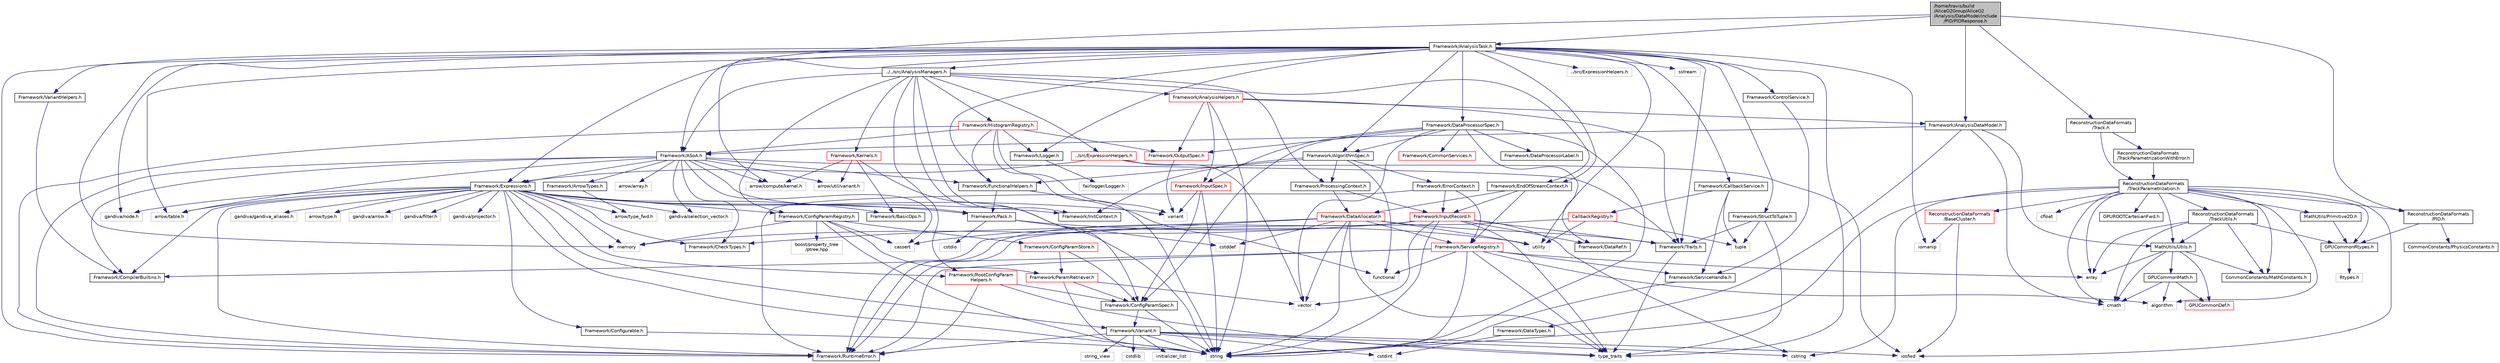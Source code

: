 digraph "/home/travis/build/AliceO2Group/AliceO2/Analysis/DataModel/include/PID/PIDResponse.h"
{
 // INTERACTIVE_SVG=YES
  bgcolor="transparent";
  edge [fontname="Helvetica",fontsize="10",labelfontname="Helvetica",labelfontsize="10"];
  node [fontname="Helvetica",fontsize="10",shape=record];
  Node0 [label="/home/travis/build\l/AliceO2Group/AliceO2\l/Analysis/DataModel/include\l/PID/PIDResponse.h",height=0.2,width=0.4,color="black", fillcolor="grey75", style="filled", fontcolor="black"];
  Node0 -> Node1 [color="midnightblue",fontsize="10",style="solid",fontname="Helvetica"];
  Node1 [label="Framework/ASoA.h",height=0.2,width=0.4,color="black",URL="$de/d33/ASoA_8h.html"];
  Node1 -> Node2 [color="midnightblue",fontsize="10",style="solid",fontname="Helvetica"];
  Node2 [label="Framework/Pack.h",height=0.2,width=0.4,color="black",URL="$dd/dce/Pack_8h.html"];
  Node2 -> Node3 [color="midnightblue",fontsize="10",style="solid",fontname="Helvetica"];
  Node3 [label="cstddef",height=0.2,width=0.4,color="grey75"];
  Node2 -> Node4 [color="midnightblue",fontsize="10",style="solid",fontname="Helvetica"];
  Node4 [label="utility",height=0.2,width=0.4,color="grey75"];
  Node2 -> Node5 [color="midnightblue",fontsize="10",style="solid",fontname="Helvetica"];
  Node5 [label="cstdio",height=0.2,width=0.4,color="grey75"];
  Node1 -> Node6 [color="midnightblue",fontsize="10",style="solid",fontname="Helvetica"];
  Node6 [label="Framework/CheckTypes.h",height=0.2,width=0.4,color="black",URL="$d1/d00/CheckTypes_8h.html"];
  Node1 -> Node7 [color="midnightblue",fontsize="10",style="solid",fontname="Helvetica"];
  Node7 [label="Framework/FunctionalHelpers.h",height=0.2,width=0.4,color="black",URL="$de/d9b/FunctionalHelpers_8h.html"];
  Node7 -> Node2 [color="midnightblue",fontsize="10",style="solid",fontname="Helvetica"];
  Node7 -> Node8 [color="midnightblue",fontsize="10",style="solid",fontname="Helvetica"];
  Node8 [label="functional",height=0.2,width=0.4,color="grey75"];
  Node1 -> Node9 [color="midnightblue",fontsize="10",style="solid",fontname="Helvetica"];
  Node9 [label="Framework/CompilerBuiltins.h",height=0.2,width=0.4,color="black",URL="$d9/de8/CompilerBuiltins_8h.html"];
  Node1 -> Node10 [color="midnightblue",fontsize="10",style="solid",fontname="Helvetica"];
  Node10 [label="Framework/Traits.h",height=0.2,width=0.4,color="black",URL="$db/d31/Traits_8h.html"];
  Node10 -> Node11 [color="midnightblue",fontsize="10",style="solid",fontname="Helvetica"];
  Node11 [label="type_traits",height=0.2,width=0.4,color="grey75"];
  Node1 -> Node12 [color="midnightblue",fontsize="10",style="solid",fontname="Helvetica"];
  Node12 [label="Framework/Expressions.h",height=0.2,width=0.4,color="black",URL="$d0/d91/Expressions_8h.html"];
  Node12 -> Node13 [color="midnightblue",fontsize="10",style="solid",fontname="Helvetica"];
  Node13 [label="Framework/BasicOps.h",height=0.2,width=0.4,color="black",URL="$dd/dc2/BasicOps_8h.html"];
  Node12 -> Node9 [color="midnightblue",fontsize="10",style="solid",fontname="Helvetica"];
  Node12 -> Node2 [color="midnightblue",fontsize="10",style="solid",fontname="Helvetica"];
  Node12 -> Node6 [color="midnightblue",fontsize="10",style="solid",fontname="Helvetica"];
  Node12 -> Node14 [color="midnightblue",fontsize="10",style="solid",fontname="Helvetica"];
  Node14 [label="Framework/Configurable.h",height=0.2,width=0.4,color="black",URL="$d9/dff/Configurable_8h.html"];
  Node14 -> Node15 [color="midnightblue",fontsize="10",style="solid",fontname="Helvetica"];
  Node15 [label="string",height=0.2,width=0.4,color="grey75"];
  Node12 -> Node16 [color="midnightblue",fontsize="10",style="solid",fontname="Helvetica"];
  Node16 [label="Framework/Variant.h",height=0.2,width=0.4,color="black",URL="$de/d56/Variant_8h.html"];
  Node16 -> Node17 [color="midnightblue",fontsize="10",style="solid",fontname="Helvetica"];
  Node17 [label="Framework/RuntimeError.h",height=0.2,width=0.4,color="black",URL="$d1/d76/RuntimeError_8h.html"];
  Node16 -> Node11 [color="midnightblue",fontsize="10",style="solid",fontname="Helvetica"];
  Node16 -> Node18 [color="midnightblue",fontsize="10",style="solid",fontname="Helvetica"];
  Node18 [label="cstring",height=0.2,width=0.4,color="grey75"];
  Node16 -> Node19 [color="midnightblue",fontsize="10",style="solid",fontname="Helvetica"];
  Node19 [label="cstdint",height=0.2,width=0.4,color="grey75"];
  Node16 -> Node20 [color="midnightblue",fontsize="10",style="solid",fontname="Helvetica"];
  Node20 [label="cstdlib",height=0.2,width=0.4,color="grey75"];
  Node16 -> Node21 [color="midnightblue",fontsize="10",style="solid",fontname="Helvetica"];
  Node21 [label="iosfwd",height=0.2,width=0.4,color="grey75"];
  Node16 -> Node22 [color="midnightblue",fontsize="10",style="solid",fontname="Helvetica"];
  Node22 [label="initializer_list",height=0.2,width=0.4,color="grey75"];
  Node16 -> Node23 [color="midnightblue",fontsize="10",style="solid",fontname="Helvetica"];
  Node23 [label="string_view",height=0.2,width=0.4,color="grey75"];
  Node16 -> Node15 [color="midnightblue",fontsize="10",style="solid",fontname="Helvetica"];
  Node12 -> Node24 [color="midnightblue",fontsize="10",style="solid",fontname="Helvetica"];
  Node24 [label="Framework/InitContext.h",height=0.2,width=0.4,color="black",URL="$d4/d2b/InitContext_8h.html"];
  Node12 -> Node25 [color="midnightblue",fontsize="10",style="solid",fontname="Helvetica"];
  Node25 [label="Framework/ConfigParamRegistry.h",height=0.2,width=0.4,color="black",URL="$de/dc6/ConfigParamRegistry_8h.html"];
  Node25 -> Node26 [color="midnightblue",fontsize="10",style="solid",fontname="Helvetica"];
  Node26 [label="Framework/ParamRetriever.h",height=0.2,width=0.4,color="red",URL="$df/d72/ParamRetriever_8h.html"];
  Node26 -> Node27 [color="midnightblue",fontsize="10",style="solid",fontname="Helvetica"];
  Node27 [label="Framework/ConfigParamSpec.h",height=0.2,width=0.4,color="black",URL="$d0/d1c/ConfigParamSpec_8h.html"];
  Node27 -> Node16 [color="midnightblue",fontsize="10",style="solid",fontname="Helvetica"];
  Node27 -> Node15 [color="midnightblue",fontsize="10",style="solid",fontname="Helvetica"];
  Node26 -> Node15 [color="midnightblue",fontsize="10",style="solid",fontname="Helvetica"];
  Node26 -> Node29 [color="midnightblue",fontsize="10",style="solid",fontname="Helvetica"];
  Node29 [label="vector",height=0.2,width=0.4,color="grey75"];
  Node25 -> Node30 [color="midnightblue",fontsize="10",style="solid",fontname="Helvetica"];
  Node30 [label="Framework/ConfigParamStore.h",height=0.2,width=0.4,color="red",URL="$dd/daf/ConfigParamStore_8h.html"];
  Node30 -> Node26 [color="midnightblue",fontsize="10",style="solid",fontname="Helvetica"];
  Node30 -> Node27 [color="midnightblue",fontsize="10",style="solid",fontname="Helvetica"];
  Node25 -> Node31 [color="midnightblue",fontsize="10",style="solid",fontname="Helvetica"];
  Node31 [label="boost/property_tree\l/ptree.hpp",height=0.2,width=0.4,color="grey75"];
  Node25 -> Node32 [color="midnightblue",fontsize="10",style="solid",fontname="Helvetica"];
  Node32 [label="memory",height=0.2,width=0.4,color="grey75"];
  Node25 -> Node15 [color="midnightblue",fontsize="10",style="solid",fontname="Helvetica"];
  Node25 -> Node33 [color="midnightblue",fontsize="10",style="solid",fontname="Helvetica"];
  Node33 [label="cassert",height=0.2,width=0.4,color="grey75"];
  Node12 -> Node34 [color="midnightblue",fontsize="10",style="solid",fontname="Helvetica"];
  Node34 [label="Framework/RootConfigParam\lHelpers.h",height=0.2,width=0.4,color="red",URL="$da/d88/RootConfigParamHelpers_8h.html"];
  Node34 -> Node27 [color="midnightblue",fontsize="10",style="solid",fontname="Helvetica"];
  Node34 -> Node17 [color="midnightblue",fontsize="10",style="solid",fontname="Helvetica"];
  Node34 -> Node11 [color="midnightblue",fontsize="10",style="solid",fontname="Helvetica"];
  Node12 -> Node17 [color="midnightblue",fontsize="10",style="solid",fontname="Helvetica"];
  Node12 -> Node37 [color="midnightblue",fontsize="10",style="solid",fontname="Helvetica"];
  Node37 [label="arrow/type_fwd.h",height=0.2,width=0.4,color="grey75"];
  Node12 -> Node38 [color="midnightblue",fontsize="10",style="solid",fontname="Helvetica"];
  Node38 [label="gandiva/gandiva_aliases.h",height=0.2,width=0.4,color="grey75"];
  Node12 -> Node39 [color="midnightblue",fontsize="10",style="solid",fontname="Helvetica"];
  Node39 [label="arrow/type.h",height=0.2,width=0.4,color="grey75"];
  Node12 -> Node40 [color="midnightblue",fontsize="10",style="solid",fontname="Helvetica"];
  Node40 [label="gandiva/arrow.h",height=0.2,width=0.4,color="grey75"];
  Node12 -> Node41 [color="midnightblue",fontsize="10",style="solid",fontname="Helvetica"];
  Node41 [label="arrow/table.h",height=0.2,width=0.4,color="grey75"];
  Node12 -> Node42 [color="midnightblue",fontsize="10",style="solid",fontname="Helvetica"];
  Node42 [label="gandiva/selection_vector.h",height=0.2,width=0.4,color="grey75"];
  Node12 -> Node43 [color="midnightblue",fontsize="10",style="solid",fontname="Helvetica"];
  Node43 [label="gandiva/node.h",height=0.2,width=0.4,color="grey75"];
  Node12 -> Node44 [color="midnightblue",fontsize="10",style="solid",fontname="Helvetica"];
  Node44 [label="gandiva/filter.h",height=0.2,width=0.4,color="grey75"];
  Node12 -> Node45 [color="midnightblue",fontsize="10",style="solid",fontname="Helvetica"];
  Node45 [label="gandiva/projector.h",height=0.2,width=0.4,color="grey75"];
  Node12 -> Node46 [color="midnightblue",fontsize="10",style="solid",fontname="Helvetica"];
  Node46 [label="variant",height=0.2,width=0.4,color="grey75"];
  Node12 -> Node15 [color="midnightblue",fontsize="10",style="solid",fontname="Helvetica"];
  Node12 -> Node32 [color="midnightblue",fontsize="10",style="solid",fontname="Helvetica"];
  Node1 -> Node47 [color="midnightblue",fontsize="10",style="solid",fontname="Helvetica"];
  Node47 [label="Framework/ArrowTypes.h",height=0.2,width=0.4,color="black",URL="$d4/de7/ArrowTypes_8h.html"];
  Node47 -> Node37 [color="midnightblue",fontsize="10",style="solid",fontname="Helvetica"];
  Node1 -> Node17 [color="midnightblue",fontsize="10",style="solid",fontname="Helvetica"];
  Node1 -> Node41 [color="midnightblue",fontsize="10",style="solid",fontname="Helvetica"];
  Node1 -> Node48 [color="midnightblue",fontsize="10",style="solid",fontname="Helvetica"];
  Node48 [label="arrow/array.h",height=0.2,width=0.4,color="grey75"];
  Node1 -> Node49 [color="midnightblue",fontsize="10",style="solid",fontname="Helvetica"];
  Node49 [label="arrow/util/variant.h",height=0.2,width=0.4,color="grey75"];
  Node1 -> Node50 [color="midnightblue",fontsize="10",style="solid",fontname="Helvetica"];
  Node50 [label="arrow/compute/kernel.h",height=0.2,width=0.4,color="grey75"];
  Node1 -> Node42 [color="midnightblue",fontsize="10",style="solid",fontname="Helvetica"];
  Node1 -> Node33 [color="midnightblue",fontsize="10",style="solid",fontname="Helvetica"];
  Node0 -> Node51 [color="midnightblue",fontsize="10",style="solid",fontname="Helvetica"];
  Node51 [label="Framework/AnalysisTask.h",height=0.2,width=0.4,color="black",URL="$d6/d57/AnalysisTask_8h.html"];
  Node51 -> Node52 [color="midnightblue",fontsize="10",style="solid",fontname="Helvetica"];
  Node52 [label="../../src/AnalysisManagers.h",height=0.2,width=0.4,color="black",URL="$df/db8/AnalysisManagers_8h.html"];
  Node52 -> Node53 [color="midnightblue",fontsize="10",style="solid",fontname="Helvetica"];
  Node53 [label="Framework/AnalysisHelpers.h",height=0.2,width=0.4,color="red",URL="$db/d34/AnalysisHelpers_8h.html"];
  Node53 -> Node10 [color="midnightblue",fontsize="10",style="solid",fontname="Helvetica"];
  Node53 -> Node64 [color="midnightblue",fontsize="10",style="solid",fontname="Helvetica"];
  Node64 [label="Framework/AnalysisDataModel.h",height=0.2,width=0.4,color="black",URL="$d2/d8c/AnalysisDataModel_8h.html"];
  Node64 -> Node1 [color="midnightblue",fontsize="10",style="solid",fontname="Helvetica"];
  Node64 -> Node65 [color="midnightblue",fontsize="10",style="solid",fontname="Helvetica"];
  Node65 [label="MathUtils/Utils.h",height=0.2,width=0.4,color="black",URL="$d9/d52/Common_2MathUtils_2include_2MathUtils_2Utils_8h.html"];
  Node65 -> Node66 [color="midnightblue",fontsize="10",style="solid",fontname="Helvetica"];
  Node66 [label="array",height=0.2,width=0.4,color="grey75"];
  Node65 -> Node67 [color="midnightblue",fontsize="10",style="solid",fontname="Helvetica"];
  Node67 [label="cmath",height=0.2,width=0.4,color="grey75"];
  Node65 -> Node68 [color="midnightblue",fontsize="10",style="solid",fontname="Helvetica"];
  Node68 [label="GPUCommonDef.h",height=0.2,width=0.4,color="red",URL="$df/d21/GPUCommonDef_8h.html"];
  Node65 -> Node71 [color="midnightblue",fontsize="10",style="solid",fontname="Helvetica"];
  Node71 [label="GPUCommonMath.h",height=0.2,width=0.4,color="black",URL="$d6/da2/GPUCommonMath_8h.html"];
  Node71 -> Node68 [color="midnightblue",fontsize="10",style="solid",fontname="Helvetica"];
  Node71 -> Node67 [color="midnightblue",fontsize="10",style="solid",fontname="Helvetica"];
  Node71 -> Node72 [color="midnightblue",fontsize="10",style="solid",fontname="Helvetica"];
  Node72 [label="algorithm",height=0.2,width=0.4,color="grey75"];
  Node65 -> Node73 [color="midnightblue",fontsize="10",style="solid",fontname="Helvetica"];
  Node73 [label="CommonConstants/MathConstants.h",height=0.2,width=0.4,color="black",URL="$d6/d84/MathConstants_8h.html",tooltip="useful math constants "];
  Node64 -> Node67 [color="midnightblue",fontsize="10",style="solid",fontname="Helvetica"];
  Node64 -> Node74 [color="midnightblue",fontsize="10",style="solid",fontname="Helvetica"];
  Node74 [label="Framework/DataTypes.h",height=0.2,width=0.4,color="black",URL="$d2/d12/DataTypes_8h.html"];
  Node74 -> Node19 [color="midnightblue",fontsize="10",style="solid",fontname="Helvetica"];
  Node53 -> Node75 [color="midnightblue",fontsize="10",style="solid",fontname="Helvetica"];
  Node75 [label="Framework/OutputSpec.h",height=0.2,width=0.4,color="red",URL="$db/d2d/OutputSpec_8h.html"];
  Node75 -> Node46 [color="midnightblue",fontsize="10",style="solid",fontname="Helvetica"];
  Node53 -> Node95 [color="midnightblue",fontsize="10",style="solid",fontname="Helvetica"];
  Node95 [label="Framework/InputSpec.h",height=0.2,width=0.4,color="red",URL="$d5/d3f/InputSpec_8h.html"];
  Node95 -> Node27 [color="midnightblue",fontsize="10",style="solid",fontname="Helvetica"];
  Node95 -> Node15 [color="midnightblue",fontsize="10",style="solid",fontname="Helvetica"];
  Node95 -> Node46 [color="midnightblue",fontsize="10",style="solid",fontname="Helvetica"];
  Node53 -> Node15 [color="midnightblue",fontsize="10",style="solid",fontname="Helvetica"];
  Node52 -> Node105 [color="midnightblue",fontsize="10",style="solid",fontname="Helvetica"];
  Node105 [label="Framework/Kernels.h",height=0.2,width=0.4,color="red",URL="$d0/d92/Kernels_8h.html"];
  Node105 -> Node13 [color="midnightblue",fontsize="10",style="solid",fontname="Helvetica"];
  Node105 -> Node50 [color="midnightblue",fontsize="10",style="solid",fontname="Helvetica"];
  Node105 -> Node49 [color="midnightblue",fontsize="10",style="solid",fontname="Helvetica"];
  Node105 -> Node15 [color="midnightblue",fontsize="10",style="solid",fontname="Helvetica"];
  Node52 -> Node1 [color="midnightblue",fontsize="10",style="solid",fontname="Helvetica"];
  Node52 -> Node107 [color="midnightblue",fontsize="10",style="solid",fontname="Helvetica"];
  Node107 [label="Framework/ProcessingContext.h",height=0.2,width=0.4,color="black",URL="$de/d6a/ProcessingContext_8h.html"];
  Node107 -> Node108 [color="midnightblue",fontsize="10",style="solid",fontname="Helvetica"];
  Node108 [label="Framework/InputRecord.h",height=0.2,width=0.4,color="red",URL="$d6/d5c/InputRecord_8h.html"];
  Node108 -> Node109 [color="midnightblue",fontsize="10",style="solid",fontname="Helvetica"];
  Node109 [label="Framework/DataRef.h",height=0.2,width=0.4,color="black",URL="$d5/dfb/DataRef_8h.html"];
  Node108 -> Node10 [color="midnightblue",fontsize="10",style="solid",fontname="Helvetica"];
  Node108 -> Node17 [color="midnightblue",fontsize="10",style="solid",fontname="Helvetica"];
  Node108 -> Node15 [color="midnightblue",fontsize="10",style="solid",fontname="Helvetica"];
  Node108 -> Node29 [color="midnightblue",fontsize="10",style="solid",fontname="Helvetica"];
  Node108 -> Node18 [color="midnightblue",fontsize="10",style="solid",fontname="Helvetica"];
  Node108 -> Node33 [color="midnightblue",fontsize="10",style="solid",fontname="Helvetica"];
  Node108 -> Node32 [color="midnightblue",fontsize="10",style="solid",fontname="Helvetica"];
  Node108 -> Node11 [color="midnightblue",fontsize="10",style="solid",fontname="Helvetica"];
  Node107 -> Node146 [color="midnightblue",fontsize="10",style="solid",fontname="Helvetica"];
  Node146 [label="Framework/DataAllocator.h",height=0.2,width=0.4,color="red",URL="$d1/d28/DataAllocator_8h.html"];
  Node146 -> Node10 [color="midnightblue",fontsize="10",style="solid",fontname="Helvetica"];
  Node146 -> Node6 [color="midnightblue",fontsize="10",style="solid",fontname="Helvetica"];
  Node146 -> Node158 [color="midnightblue",fontsize="10",style="solid",fontname="Helvetica"];
  Node158 [label="Framework/ServiceRegistry.h",height=0.2,width=0.4,color="red",URL="$d8/d17/ServiceRegistry_8h.html"];
  Node158 -> Node159 [color="midnightblue",fontsize="10",style="solid",fontname="Helvetica"];
  Node159 [label="Framework/ServiceHandle.h",height=0.2,width=0.4,color="black",URL="$d3/d28/ServiceHandle_8h.html"];
  Node159 -> Node15 [color="midnightblue",fontsize="10",style="solid",fontname="Helvetica"];
  Node158 -> Node9 [color="midnightblue",fontsize="10",style="solid",fontname="Helvetica"];
  Node158 -> Node17 [color="midnightblue",fontsize="10",style="solid",fontname="Helvetica"];
  Node158 -> Node72 [color="midnightblue",fontsize="10",style="solid",fontname="Helvetica"];
  Node158 -> Node66 [color="midnightblue",fontsize="10",style="solid",fontname="Helvetica"];
  Node158 -> Node8 [color="midnightblue",fontsize="10",style="solid",fontname="Helvetica"];
  Node158 -> Node15 [color="midnightblue",fontsize="10",style="solid",fontname="Helvetica"];
  Node158 -> Node11 [color="midnightblue",fontsize="10",style="solid",fontname="Helvetica"];
  Node146 -> Node17 [color="midnightblue",fontsize="10",style="solid",fontname="Helvetica"];
  Node146 -> Node29 [color="midnightblue",fontsize="10",style="solid",fontname="Helvetica"];
  Node146 -> Node15 [color="midnightblue",fontsize="10",style="solid",fontname="Helvetica"];
  Node146 -> Node4 [color="midnightblue",fontsize="10",style="solid",fontname="Helvetica"];
  Node146 -> Node11 [color="midnightblue",fontsize="10",style="solid",fontname="Helvetica"];
  Node146 -> Node3 [color="midnightblue",fontsize="10",style="solid",fontname="Helvetica"];
  Node52 -> Node166 [color="midnightblue",fontsize="10",style="solid",fontname="Helvetica"];
  Node166 [label="Framework/EndOfStreamContext.h",height=0.2,width=0.4,color="black",URL="$d0/d77/EndOfStreamContext_8h.html"];
  Node166 -> Node108 [color="midnightblue",fontsize="10",style="solid",fontname="Helvetica"];
  Node166 -> Node158 [color="midnightblue",fontsize="10",style="solid",fontname="Helvetica"];
  Node166 -> Node146 [color="midnightblue",fontsize="10",style="solid",fontname="Helvetica"];
  Node52 -> Node167 [color="midnightblue",fontsize="10",style="solid",fontname="Helvetica"];
  Node167 [label="Framework/HistogramRegistry.h",height=0.2,width=0.4,color="red",URL="$da/dd6/HistogramRegistry_8h.html"];
  Node167 -> Node1 [color="midnightblue",fontsize="10",style="solid",fontname="Helvetica"];
  Node167 -> Node7 [color="midnightblue",fontsize="10",style="solid",fontname="Helvetica"];
  Node167 -> Node168 [color="midnightblue",fontsize="10",style="solid",fontname="Helvetica"];
  Node168 [label="Framework/Logger.h",height=0.2,width=0.4,color="black",URL="$dd/da4/Logger_8h.html"];
  Node168 -> Node169 [color="midnightblue",fontsize="10",style="solid",fontname="Helvetica"];
  Node169 [label="fairlogger/Logger.h",height=0.2,width=0.4,color="grey75"];
  Node167 -> Node75 [color="midnightblue",fontsize="10",style="solid",fontname="Helvetica"];
  Node167 -> Node17 [color="midnightblue",fontsize="10",style="solid",fontname="Helvetica"];
  Node167 -> Node15 [color="midnightblue",fontsize="10",style="solid",fontname="Helvetica"];
  Node167 -> Node46 [color="midnightblue",fontsize="10",style="solid",fontname="Helvetica"];
  Node52 -> Node27 [color="midnightblue",fontsize="10",style="solid",fontname="Helvetica"];
  Node52 -> Node25 [color="midnightblue",fontsize="10",style="solid",fontname="Helvetica"];
  Node52 -> Node24 [color="midnightblue",fontsize="10",style="solid",fontname="Helvetica"];
  Node52 -> Node34 [color="midnightblue",fontsize="10",style="solid",fontname="Helvetica"];
  Node52 -> Node179 [color="midnightblue",fontsize="10",style="solid",fontname="Helvetica"];
  Node179 [label="../src/ExpressionHelpers.h",height=0.2,width=0.4,color="red",URL="$d1/d83/ExpressionHelpers_8h.html"];
  Node179 -> Node12 [color="midnightblue",fontsize="10",style="solid",fontname="Helvetica"];
  Node179 -> Node29 [color="midnightblue",fontsize="10",style="solid",fontname="Helvetica"];
  Node179 -> Node21 [color="midnightblue",fontsize="10",style="solid",fontname="Helvetica"];
  Node51 -> Node181 [color="midnightblue",fontsize="10",style="solid",fontname="Helvetica"];
  Node181 [label="Framework/AlgorithmSpec.h",height=0.2,width=0.4,color="black",URL="$d0/d14/AlgorithmSpec_8h.html"];
  Node181 -> Node107 [color="midnightblue",fontsize="10",style="solid",fontname="Helvetica"];
  Node181 -> Node182 [color="midnightblue",fontsize="10",style="solid",fontname="Helvetica"];
  Node182 [label="Framework/ErrorContext.h",height=0.2,width=0.4,color="black",URL="$d7/dad/ErrorContext_8h.html"];
  Node182 -> Node108 [color="midnightblue",fontsize="10",style="solid",fontname="Helvetica"];
  Node182 -> Node158 [color="midnightblue",fontsize="10",style="solid",fontname="Helvetica"];
  Node182 -> Node17 [color="midnightblue",fontsize="10",style="solid",fontname="Helvetica"];
  Node181 -> Node24 [color="midnightblue",fontsize="10",style="solid",fontname="Helvetica"];
  Node181 -> Node7 [color="midnightblue",fontsize="10",style="solid",fontname="Helvetica"];
  Node181 -> Node8 [color="midnightblue",fontsize="10",style="solid",fontname="Helvetica"];
  Node51 -> Node183 [color="midnightblue",fontsize="10",style="solid",fontname="Helvetica"];
  Node183 [label="Framework/CallbackService.h",height=0.2,width=0.4,color="black",URL="$d9/d7f/CallbackService_8h.html"];
  Node183 -> Node184 [color="midnightblue",fontsize="10",style="solid",fontname="Helvetica"];
  Node184 [label="CallbackRegistry.h",height=0.2,width=0.4,color="red",URL="$d7/d3e/CallbackRegistry_8h.html",tooltip="A generic registry for callbacks. "];
  Node184 -> Node17 [color="midnightblue",fontsize="10",style="solid",fontname="Helvetica"];
  Node184 -> Node56 [color="midnightblue",fontsize="10",style="solid",fontname="Helvetica"];
  Node56 [label="tuple",height=0.2,width=0.4,color="grey75"];
  Node184 -> Node4 [color="midnightblue",fontsize="10",style="solid",fontname="Helvetica"];
  Node183 -> Node159 [color="midnightblue",fontsize="10",style="solid",fontname="Helvetica"];
  Node183 -> Node56 [color="midnightblue",fontsize="10",style="solid",fontname="Helvetica"];
  Node51 -> Node185 [color="midnightblue",fontsize="10",style="solid",fontname="Helvetica"];
  Node185 [label="Framework/ControlService.h",height=0.2,width=0.4,color="black",URL="$d2/d43/ControlService_8h.html"];
  Node185 -> Node159 [color="midnightblue",fontsize="10",style="solid",fontname="Helvetica"];
  Node51 -> Node186 [color="midnightblue",fontsize="10",style="solid",fontname="Helvetica"];
  Node186 [label="Framework/DataProcessorSpec.h",height=0.2,width=0.4,color="black",URL="$d0/df4/DataProcessorSpec_8h.html"];
  Node186 -> Node181 [color="midnightblue",fontsize="10",style="solid",fontname="Helvetica"];
  Node186 -> Node27 [color="midnightblue",fontsize="10",style="solid",fontname="Helvetica"];
  Node186 -> Node187 [color="midnightblue",fontsize="10",style="solid",fontname="Helvetica"];
  Node187 [label="Framework/DataProcessorLabel.h",height=0.2,width=0.4,color="black",URL="$d1/df2/DataProcessorLabel_8h.html"];
  Node186 -> Node109 [color="midnightblue",fontsize="10",style="solid",fontname="Helvetica"];
  Node186 -> Node95 [color="midnightblue",fontsize="10",style="solid",fontname="Helvetica"];
  Node186 -> Node75 [color="midnightblue",fontsize="10",style="solid",fontname="Helvetica"];
  Node186 -> Node188 [color="midnightblue",fontsize="10",style="solid",fontname="Helvetica"];
  Node188 [label="Framework/CommonServices.h",height=0.2,width=0.4,color="red",URL="$d8/d02/CommonServices_8h.html"];
  Node186 -> Node15 [color="midnightblue",fontsize="10",style="solid",fontname="Helvetica"];
  Node186 -> Node29 [color="midnightblue",fontsize="10",style="solid",fontname="Helvetica"];
  Node51 -> Node12 [color="midnightblue",fontsize="10",style="solid",fontname="Helvetica"];
  Node51 -> Node189 [color="midnightblue",fontsize="10",style="solid",fontname="Helvetica"];
  Node189 [label="../src/ExpressionHelpers.h",height=0.2,width=0.4,color="grey75"];
  Node51 -> Node166 [color="midnightblue",fontsize="10",style="solid",fontname="Helvetica"];
  Node51 -> Node168 [color="midnightblue",fontsize="10",style="solid",fontname="Helvetica"];
  Node51 -> Node55 [color="midnightblue",fontsize="10",style="solid",fontname="Helvetica"];
  Node55 [label="Framework/StructToTuple.h",height=0.2,width=0.4,color="black",URL="$db/d4f/StructToTuple_8h.html"];
  Node55 -> Node10 [color="midnightblue",fontsize="10",style="solid",fontname="Helvetica"];
  Node55 -> Node56 [color="midnightblue",fontsize="10",style="solid",fontname="Helvetica"];
  Node55 -> Node11 [color="midnightblue",fontsize="10",style="solid",fontname="Helvetica"];
  Node51 -> Node7 [color="midnightblue",fontsize="10",style="solid",fontname="Helvetica"];
  Node51 -> Node10 [color="midnightblue",fontsize="10",style="solid",fontname="Helvetica"];
  Node51 -> Node57 [color="midnightblue",fontsize="10",style="solid",fontname="Helvetica"];
  Node57 [label="Framework/VariantHelpers.h",height=0.2,width=0.4,color="black",URL="$d7/dbe/VariantHelpers_8h.html"];
  Node57 -> Node9 [color="midnightblue",fontsize="10",style="solid",fontname="Helvetica"];
  Node51 -> Node17 [color="midnightblue",fontsize="10",style="solid",fontname="Helvetica"];
  Node51 -> Node50 [color="midnightblue",fontsize="10",style="solid",fontname="Helvetica"];
  Node51 -> Node41 [color="midnightblue",fontsize="10",style="solid",fontname="Helvetica"];
  Node51 -> Node43 [color="midnightblue",fontsize="10",style="solid",fontname="Helvetica"];
  Node51 -> Node11 [color="midnightblue",fontsize="10",style="solid",fontname="Helvetica"];
  Node51 -> Node4 [color="midnightblue",fontsize="10",style="solid",fontname="Helvetica"];
  Node51 -> Node32 [color="midnightblue",fontsize="10",style="solid",fontname="Helvetica"];
  Node51 -> Node59 [color="midnightblue",fontsize="10",style="solid",fontname="Helvetica"];
  Node59 [label="sstream",height=0.2,width=0.4,color="grey75"];
  Node51 -> Node190 [color="midnightblue",fontsize="10",style="solid",fontname="Helvetica"];
  Node190 [label="iomanip",height=0.2,width=0.4,color="grey75"];
  Node0 -> Node64 [color="midnightblue",fontsize="10",style="solid",fontname="Helvetica"];
  Node0 -> Node191 [color="midnightblue",fontsize="10",style="solid",fontname="Helvetica"];
  Node191 [label="ReconstructionDataFormats\l/Track.h",height=0.2,width=0.4,color="black",URL="$d7/d8b/DataFormats_2Reconstruction_2include_2ReconstructionDataFormats_2Track_8h.html"];
  Node191 -> Node192 [color="midnightblue",fontsize="10",style="solid",fontname="Helvetica"];
  Node192 [label="ReconstructionDataFormats\l/TrackParametrization.h",height=0.2,width=0.4,color="black",URL="$d2/d98/TrackParametrization_8h.html"];
  Node192 -> Node193 [color="midnightblue",fontsize="10",style="solid",fontname="Helvetica"];
  Node193 [label="GPUCommonRtypes.h",height=0.2,width=0.4,color="black",URL="$d2/d45/GPUCommonRtypes_8h.html"];
  Node193 -> Node194 [color="midnightblue",fontsize="10",style="solid",fontname="Helvetica"];
  Node194 [label="Rtypes.h",height=0.2,width=0.4,color="grey75"];
  Node192 -> Node72 [color="midnightblue",fontsize="10",style="solid",fontname="Helvetica"];
  Node192 -> Node66 [color="midnightblue",fontsize="10",style="solid",fontname="Helvetica"];
  Node192 -> Node195 [color="midnightblue",fontsize="10",style="solid",fontname="Helvetica"];
  Node195 [label="cfloat",height=0.2,width=0.4,color="grey75"];
  Node192 -> Node67 [color="midnightblue",fontsize="10",style="solid",fontname="Helvetica"];
  Node192 -> Node18 [color="midnightblue",fontsize="10",style="solid",fontname="Helvetica"];
  Node192 -> Node21 [color="midnightblue",fontsize="10",style="solid",fontname="Helvetica"];
  Node192 -> Node196 [color="midnightblue",fontsize="10",style="solid",fontname="Helvetica"];
  Node196 [label="ReconstructionDataFormats\l/BaseCluster.h",height=0.2,width=0.4,color="red",URL="$d4/de2/BaseCluster_8h.html"];
  Node196 -> Node190 [color="midnightblue",fontsize="10",style="solid",fontname="Helvetica"];
  Node196 -> Node21 [color="midnightblue",fontsize="10",style="solid",fontname="Helvetica"];
  Node192 -> Node15 [color="midnightblue",fontsize="10",style="solid",fontname="Helvetica"];
  Node192 -> Node73 [color="midnightblue",fontsize="10",style="solid",fontname="Helvetica"];
  Node192 -> Node65 [color="midnightblue",fontsize="10",style="solid",fontname="Helvetica"];
  Node192 -> Node214 [color="midnightblue",fontsize="10",style="solid",fontname="Helvetica"];
  Node214 [label="MathUtils/Primitive2D.h",height=0.2,width=0.4,color="black",URL="$d8/d77/Primitive2D_8h.html",tooltip="Declarations of 2D primitives: straight line (XY interval) and circle. "];
  Node214 -> Node193 [color="midnightblue",fontsize="10",style="solid",fontname="Helvetica"];
  Node192 -> Node215 [color="midnightblue",fontsize="10",style="solid",fontname="Helvetica"];
  Node215 [label="ReconstructionDataFormats\l/PID.h",height=0.2,width=0.4,color="black",URL="$d5/d08/DataFormats_2Reconstruction_2include_2ReconstructionDataFormats_2PID_8h.html"];
  Node215 -> Node193 [color="midnightblue",fontsize="10",style="solid",fontname="Helvetica"];
  Node215 -> Node216 [color="midnightblue",fontsize="10",style="solid",fontname="Helvetica"];
  Node216 [label="CommonConstants/PhysicsConstants.h",height=0.2,width=0.4,color="black",URL="$d3/d9d/PhysicsConstants_8h.html",tooltip="Header to collect physics constants. "];
  Node192 -> Node217 [color="midnightblue",fontsize="10",style="solid",fontname="Helvetica"];
  Node217 [label="ReconstructionDataFormats\l/TrackUtils.h",height=0.2,width=0.4,color="black",URL="$d2/d97/TrackUtils_8h.html"];
  Node217 -> Node193 [color="midnightblue",fontsize="10",style="solid",fontname="Helvetica"];
  Node217 -> Node66 [color="midnightblue",fontsize="10",style="solid",fontname="Helvetica"];
  Node217 -> Node67 [color="midnightblue",fontsize="10",style="solid",fontname="Helvetica"];
  Node217 -> Node65 [color="midnightblue",fontsize="10",style="solid",fontname="Helvetica"];
  Node217 -> Node73 [color="midnightblue",fontsize="10",style="solid",fontname="Helvetica"];
  Node192 -> Node218 [color="midnightblue",fontsize="10",style="solid",fontname="Helvetica"];
  Node218 [label="GPUROOTCartesianFwd.h",height=0.2,width=0.4,color="black",URL="$d1/da8/GPUROOTCartesianFwd_8h.html"];
  Node191 -> Node219 [color="midnightblue",fontsize="10",style="solid",fontname="Helvetica"];
  Node219 [label="ReconstructionDataFormats\l/TrackParametrizationWithError.h",height=0.2,width=0.4,color="black",URL="$d3/d30/TrackParametrizationWithError_8h.html"];
  Node219 -> Node192 [color="midnightblue",fontsize="10",style="solid",fontname="Helvetica"];
  Node0 -> Node215 [color="midnightblue",fontsize="10",style="solid",fontname="Helvetica"];
}
